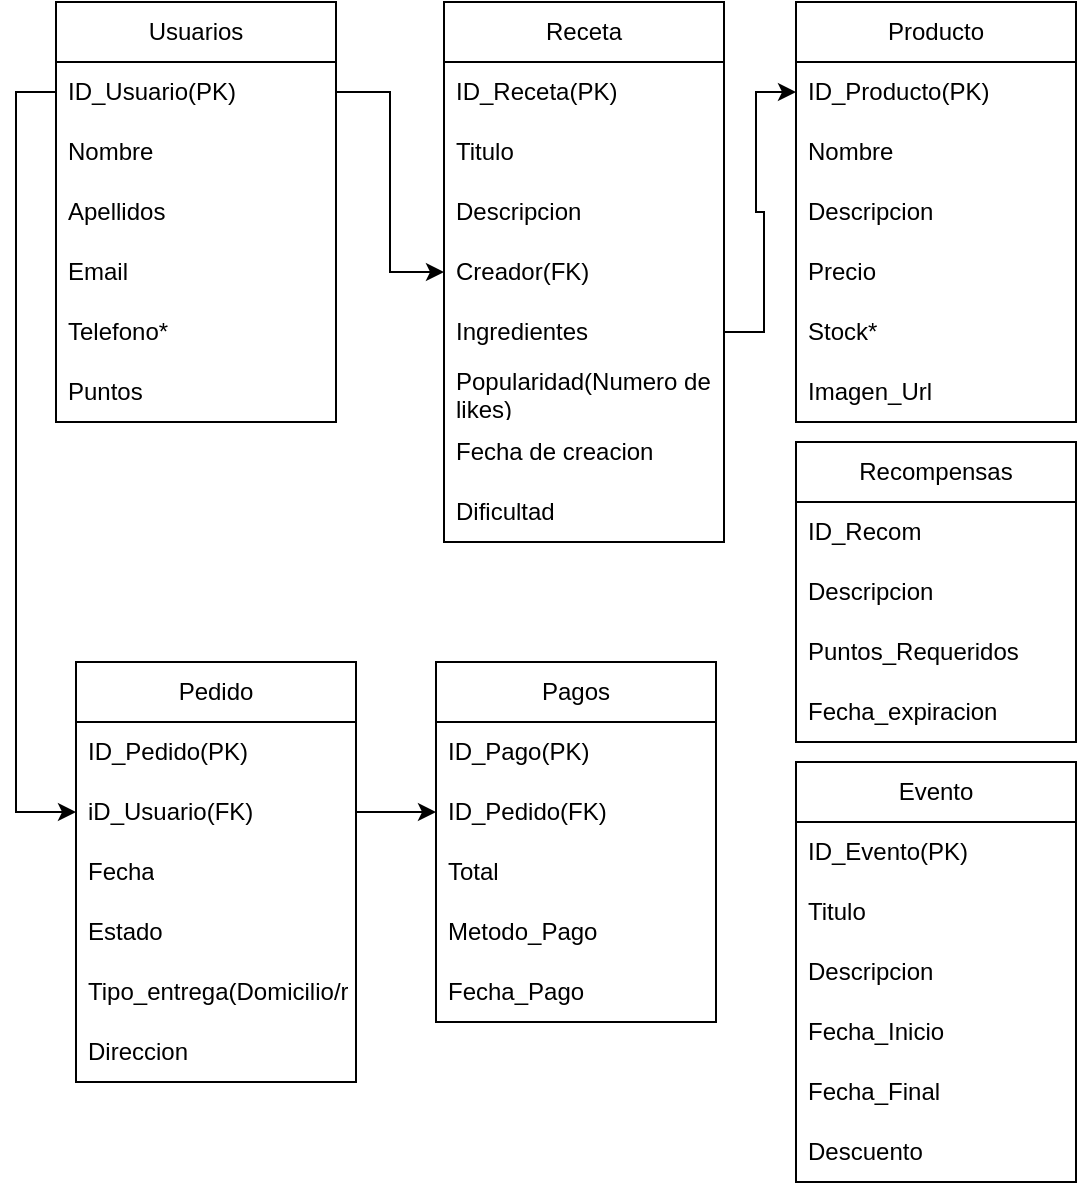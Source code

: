 <mxfile version="26.0.7">
  <diagram name="Página-1" id="b5XEIOz8MoeAmdPKxR5t">
    <mxGraphModel dx="1173" dy="599" grid="1" gridSize="10" guides="1" tooltips="1" connect="1" arrows="1" fold="1" page="1" pageScale="1" pageWidth="827" pageHeight="1169" math="0" shadow="0">
      <root>
        <mxCell id="0" />
        <mxCell id="1" parent="0" />
        <mxCell id="s8LBD46W32_by3i1lyGX-6" value="Usuarios" style="swimlane;fontStyle=0;childLayout=stackLayout;horizontal=1;startSize=30;horizontalStack=0;resizeParent=1;resizeParentMax=0;resizeLast=0;collapsible=1;marginBottom=0;whiteSpace=wrap;html=1;" vertex="1" parent="1">
          <mxGeometry x="220" y="90" width="140" height="210" as="geometry">
            <mxRectangle x="330" y="120" width="90" height="30" as="alternateBounds" />
          </mxGeometry>
        </mxCell>
        <mxCell id="s8LBD46W32_by3i1lyGX-7" value="ID_Usuario(PK)" style="text;strokeColor=none;fillColor=none;align=left;verticalAlign=middle;spacingLeft=4;spacingRight=4;overflow=hidden;points=[[0,0.5],[1,0.5]];portConstraint=eastwest;rotatable=0;whiteSpace=wrap;html=1;" vertex="1" parent="s8LBD46W32_by3i1lyGX-6">
          <mxGeometry y="30" width="140" height="30" as="geometry" />
        </mxCell>
        <mxCell id="s8LBD46W32_by3i1lyGX-8" value="Nombre" style="text;strokeColor=none;fillColor=none;align=left;verticalAlign=middle;spacingLeft=4;spacingRight=4;overflow=hidden;points=[[0,0.5],[1,0.5]];portConstraint=eastwest;rotatable=0;whiteSpace=wrap;html=1;" vertex="1" parent="s8LBD46W32_by3i1lyGX-6">
          <mxGeometry y="60" width="140" height="30" as="geometry" />
        </mxCell>
        <mxCell id="s8LBD46W32_by3i1lyGX-9" value="Apellidos" style="text;strokeColor=none;fillColor=none;align=left;verticalAlign=middle;spacingLeft=4;spacingRight=4;overflow=hidden;points=[[0,0.5],[1,0.5]];portConstraint=eastwest;rotatable=0;whiteSpace=wrap;html=1;" vertex="1" parent="s8LBD46W32_by3i1lyGX-6">
          <mxGeometry y="90" width="140" height="30" as="geometry" />
        </mxCell>
        <mxCell id="s8LBD46W32_by3i1lyGX-10" value="Email" style="text;strokeColor=none;fillColor=none;align=left;verticalAlign=middle;spacingLeft=4;spacingRight=4;overflow=hidden;points=[[0,0.5],[1,0.5]];portConstraint=eastwest;rotatable=0;whiteSpace=wrap;html=1;" vertex="1" parent="s8LBD46W32_by3i1lyGX-6">
          <mxGeometry y="120" width="140" height="30" as="geometry" />
        </mxCell>
        <mxCell id="s8LBD46W32_by3i1lyGX-11" value="Telefono*" style="text;strokeColor=none;fillColor=none;align=left;verticalAlign=middle;spacingLeft=4;spacingRight=4;overflow=hidden;points=[[0,0.5],[1,0.5]];portConstraint=eastwest;rotatable=0;whiteSpace=wrap;html=1;" vertex="1" parent="s8LBD46W32_by3i1lyGX-6">
          <mxGeometry y="150" width="140" height="30" as="geometry" />
        </mxCell>
        <mxCell id="s8LBD46W32_by3i1lyGX-12" value="Puntos" style="text;strokeColor=none;fillColor=none;align=left;verticalAlign=middle;spacingLeft=4;spacingRight=4;overflow=hidden;points=[[0,0.5],[1,0.5]];portConstraint=eastwest;rotatable=0;whiteSpace=wrap;html=1;" vertex="1" parent="s8LBD46W32_by3i1lyGX-6">
          <mxGeometry y="180" width="140" height="30" as="geometry" />
        </mxCell>
        <mxCell id="s8LBD46W32_by3i1lyGX-13" value="Producto" style="swimlane;fontStyle=0;childLayout=stackLayout;horizontal=1;startSize=30;horizontalStack=0;resizeParent=1;resizeParentMax=0;resizeLast=0;collapsible=1;marginBottom=0;whiteSpace=wrap;html=1;" vertex="1" parent="1">
          <mxGeometry x="590" y="90" width="140" height="210" as="geometry">
            <mxRectangle x="120" y="350" width="90" height="30" as="alternateBounds" />
          </mxGeometry>
        </mxCell>
        <mxCell id="s8LBD46W32_by3i1lyGX-14" value="ID_Producto(PK)" style="text;strokeColor=none;fillColor=none;align=left;verticalAlign=middle;spacingLeft=4;spacingRight=4;overflow=hidden;points=[[0,0.5],[1,0.5]];portConstraint=eastwest;rotatable=0;whiteSpace=wrap;html=1;" vertex="1" parent="s8LBD46W32_by3i1lyGX-13">
          <mxGeometry y="30" width="140" height="30" as="geometry" />
        </mxCell>
        <mxCell id="s8LBD46W32_by3i1lyGX-15" value="Nombre" style="text;strokeColor=none;fillColor=none;align=left;verticalAlign=middle;spacingLeft=4;spacingRight=4;overflow=hidden;points=[[0,0.5],[1,0.5]];portConstraint=eastwest;rotatable=0;whiteSpace=wrap;html=1;" vertex="1" parent="s8LBD46W32_by3i1lyGX-13">
          <mxGeometry y="60" width="140" height="30" as="geometry" />
        </mxCell>
        <mxCell id="s8LBD46W32_by3i1lyGX-16" value="Descripcion" style="text;strokeColor=none;fillColor=none;align=left;verticalAlign=middle;spacingLeft=4;spacingRight=4;overflow=hidden;points=[[0,0.5],[1,0.5]];portConstraint=eastwest;rotatable=0;whiteSpace=wrap;html=1;" vertex="1" parent="s8LBD46W32_by3i1lyGX-13">
          <mxGeometry y="90" width="140" height="30" as="geometry" />
        </mxCell>
        <mxCell id="s8LBD46W32_by3i1lyGX-17" value="Precio" style="text;strokeColor=none;fillColor=none;align=left;verticalAlign=middle;spacingLeft=4;spacingRight=4;overflow=hidden;points=[[0,0.5],[1,0.5]];portConstraint=eastwest;rotatable=0;whiteSpace=wrap;html=1;" vertex="1" parent="s8LBD46W32_by3i1lyGX-13">
          <mxGeometry y="120" width="140" height="30" as="geometry" />
        </mxCell>
        <mxCell id="s8LBD46W32_by3i1lyGX-18" value="Stock*" style="text;strokeColor=none;fillColor=none;align=left;verticalAlign=middle;spacingLeft=4;spacingRight=4;overflow=hidden;points=[[0,0.5],[1,0.5]];portConstraint=eastwest;rotatable=0;whiteSpace=wrap;html=1;" vertex="1" parent="s8LBD46W32_by3i1lyGX-13">
          <mxGeometry y="150" width="140" height="30" as="geometry" />
        </mxCell>
        <mxCell id="s8LBD46W32_by3i1lyGX-19" value="Imagen_Url" style="text;strokeColor=none;fillColor=none;align=left;verticalAlign=middle;spacingLeft=4;spacingRight=4;overflow=hidden;points=[[0,0.5],[1,0.5]];portConstraint=eastwest;rotatable=0;whiteSpace=wrap;html=1;" vertex="1" parent="s8LBD46W32_by3i1lyGX-13">
          <mxGeometry y="180" width="140" height="30" as="geometry" />
        </mxCell>
        <mxCell id="s8LBD46W32_by3i1lyGX-20" value="Receta" style="swimlane;fontStyle=0;childLayout=stackLayout;horizontal=1;startSize=30;horizontalStack=0;resizeParent=1;resizeParentMax=0;resizeLast=0;collapsible=1;marginBottom=0;whiteSpace=wrap;html=1;" vertex="1" parent="1">
          <mxGeometry x="414" y="90" width="140" height="270" as="geometry">
            <mxRectangle x="540" y="90" width="80" height="30" as="alternateBounds" />
          </mxGeometry>
        </mxCell>
        <mxCell id="s8LBD46W32_by3i1lyGX-21" value="ID_Receta(PK)" style="text;strokeColor=none;fillColor=none;align=left;verticalAlign=middle;spacingLeft=4;spacingRight=4;overflow=hidden;points=[[0,0.5],[1,0.5]];portConstraint=eastwest;rotatable=0;whiteSpace=wrap;html=1;" vertex="1" parent="s8LBD46W32_by3i1lyGX-20">
          <mxGeometry y="30" width="140" height="30" as="geometry" />
        </mxCell>
        <mxCell id="s8LBD46W32_by3i1lyGX-22" value="Titulo" style="text;strokeColor=none;fillColor=none;align=left;verticalAlign=middle;spacingLeft=4;spacingRight=4;overflow=hidden;points=[[0,0.5],[1,0.5]];portConstraint=eastwest;rotatable=0;whiteSpace=wrap;html=1;" vertex="1" parent="s8LBD46W32_by3i1lyGX-20">
          <mxGeometry y="60" width="140" height="30" as="geometry" />
        </mxCell>
        <mxCell id="s8LBD46W32_by3i1lyGX-23" value="Descripcion" style="text;strokeColor=none;fillColor=none;align=left;verticalAlign=middle;spacingLeft=4;spacingRight=4;overflow=hidden;points=[[0,0.5],[1,0.5]];portConstraint=eastwest;rotatable=0;whiteSpace=wrap;html=1;" vertex="1" parent="s8LBD46W32_by3i1lyGX-20">
          <mxGeometry y="90" width="140" height="30" as="geometry" />
        </mxCell>
        <mxCell id="s8LBD46W32_by3i1lyGX-24" value="Creador(FK)" style="text;strokeColor=none;fillColor=none;align=left;verticalAlign=middle;spacingLeft=4;spacingRight=4;overflow=hidden;points=[[0,0.5],[1,0.5]];portConstraint=eastwest;rotatable=0;whiteSpace=wrap;html=1;" vertex="1" parent="s8LBD46W32_by3i1lyGX-20">
          <mxGeometry y="120" width="140" height="30" as="geometry" />
        </mxCell>
        <mxCell id="s8LBD46W32_by3i1lyGX-25" value="Ingredientes" style="text;strokeColor=none;fillColor=none;align=left;verticalAlign=middle;spacingLeft=4;spacingRight=4;overflow=hidden;points=[[0,0.5],[1,0.5]];portConstraint=eastwest;rotatable=0;whiteSpace=wrap;html=1;" vertex="1" parent="s8LBD46W32_by3i1lyGX-20">
          <mxGeometry y="150" width="140" height="30" as="geometry" />
        </mxCell>
        <mxCell id="s8LBD46W32_by3i1lyGX-26" value="Popularidad(Numero de likes)" style="text;strokeColor=none;fillColor=none;align=left;verticalAlign=middle;spacingLeft=4;spacingRight=4;overflow=hidden;points=[[0,0.5],[1,0.5]];portConstraint=eastwest;rotatable=0;whiteSpace=wrap;html=1;" vertex="1" parent="s8LBD46W32_by3i1lyGX-20">
          <mxGeometry y="180" width="140" height="30" as="geometry" />
        </mxCell>
        <mxCell id="s8LBD46W32_by3i1lyGX-27" value="Fecha de creacion" style="text;strokeColor=none;fillColor=none;align=left;verticalAlign=middle;spacingLeft=4;spacingRight=4;overflow=hidden;points=[[0,0.5],[1,0.5]];portConstraint=eastwest;rotatable=0;whiteSpace=wrap;html=1;" vertex="1" parent="s8LBD46W32_by3i1lyGX-20">
          <mxGeometry y="210" width="140" height="30" as="geometry" />
        </mxCell>
        <mxCell id="s8LBD46W32_by3i1lyGX-28" value="Dificultad" style="text;strokeColor=none;fillColor=none;align=left;verticalAlign=middle;spacingLeft=4;spacingRight=4;overflow=hidden;points=[[0,0.5],[1,0.5]];portConstraint=eastwest;rotatable=0;whiteSpace=wrap;html=1;" vertex="1" parent="s8LBD46W32_by3i1lyGX-20">
          <mxGeometry y="240" width="140" height="30" as="geometry" />
        </mxCell>
        <mxCell id="s8LBD46W32_by3i1lyGX-33" value="Pedido" style="swimlane;fontStyle=0;childLayout=stackLayout;horizontal=1;startSize=30;horizontalStack=0;resizeParent=1;resizeParentMax=0;resizeLast=0;collapsible=1;marginBottom=0;whiteSpace=wrap;html=1;" vertex="1" parent="1">
          <mxGeometry x="230" y="420" width="140" height="210" as="geometry">
            <mxRectangle x="570" y="470" width="80" height="30" as="alternateBounds" />
          </mxGeometry>
        </mxCell>
        <mxCell id="s8LBD46W32_by3i1lyGX-34" value="ID_Pedido(PK)" style="text;strokeColor=none;fillColor=none;align=left;verticalAlign=middle;spacingLeft=4;spacingRight=4;overflow=hidden;points=[[0,0.5],[1,0.5]];portConstraint=eastwest;rotatable=0;whiteSpace=wrap;html=1;" vertex="1" parent="s8LBD46W32_by3i1lyGX-33">
          <mxGeometry y="30" width="140" height="30" as="geometry" />
        </mxCell>
        <mxCell id="s8LBD46W32_by3i1lyGX-35" value="iD_Usuario(FK)" style="text;strokeColor=none;fillColor=none;align=left;verticalAlign=middle;spacingLeft=4;spacingRight=4;overflow=hidden;points=[[0,0.5],[1,0.5]];portConstraint=eastwest;rotatable=0;whiteSpace=wrap;html=1;" vertex="1" parent="s8LBD46W32_by3i1lyGX-33">
          <mxGeometry y="60" width="140" height="30" as="geometry" />
        </mxCell>
        <mxCell id="s8LBD46W32_by3i1lyGX-36" value="Fecha" style="text;strokeColor=none;fillColor=none;align=left;verticalAlign=middle;spacingLeft=4;spacingRight=4;overflow=hidden;points=[[0,0.5],[1,0.5]];portConstraint=eastwest;rotatable=0;whiteSpace=wrap;html=1;" vertex="1" parent="s8LBD46W32_by3i1lyGX-33">
          <mxGeometry y="90" width="140" height="30" as="geometry" />
        </mxCell>
        <mxCell id="s8LBD46W32_by3i1lyGX-37" value="Estado" style="text;strokeColor=none;fillColor=none;align=left;verticalAlign=middle;spacingLeft=4;spacingRight=4;overflow=hidden;points=[[0,0.5],[1,0.5]];portConstraint=eastwest;rotatable=0;whiteSpace=wrap;html=1;" vertex="1" parent="s8LBD46W32_by3i1lyGX-33">
          <mxGeometry y="120" width="140" height="30" as="geometry" />
        </mxCell>
        <mxCell id="s8LBD46W32_by3i1lyGX-38" value="Tipo_entrega(Domicilio/recogida)" style="text;strokeColor=none;fillColor=none;align=left;verticalAlign=middle;spacingLeft=4;spacingRight=4;overflow=hidden;points=[[0,0.5],[1,0.5]];portConstraint=eastwest;rotatable=0;whiteSpace=wrap;html=1;" vertex="1" parent="s8LBD46W32_by3i1lyGX-33">
          <mxGeometry y="150" width="140" height="30" as="geometry" />
        </mxCell>
        <mxCell id="s8LBD46W32_by3i1lyGX-39" value="Direccion" style="text;strokeColor=none;fillColor=none;align=left;verticalAlign=middle;spacingLeft=4;spacingRight=4;overflow=hidden;points=[[0,0.5],[1,0.5]];portConstraint=eastwest;rotatable=0;whiteSpace=wrap;html=1;" vertex="1" parent="s8LBD46W32_by3i1lyGX-33">
          <mxGeometry y="180" width="140" height="30" as="geometry" />
        </mxCell>
        <mxCell id="s8LBD46W32_by3i1lyGX-41" value="Evento" style="swimlane;fontStyle=0;childLayout=stackLayout;horizontal=1;startSize=30;horizontalStack=0;resizeParent=1;resizeParentMax=0;resizeLast=0;collapsible=1;marginBottom=0;whiteSpace=wrap;html=1;" vertex="1" parent="1">
          <mxGeometry x="590" y="470" width="140" height="210" as="geometry">
            <mxRectangle x="610" y="580" width="80" height="30" as="alternateBounds" />
          </mxGeometry>
        </mxCell>
        <mxCell id="s8LBD46W32_by3i1lyGX-42" value="ID_Evento(PK)" style="text;strokeColor=none;fillColor=none;align=left;verticalAlign=middle;spacingLeft=4;spacingRight=4;overflow=hidden;points=[[0,0.5],[1,0.5]];portConstraint=eastwest;rotatable=0;whiteSpace=wrap;html=1;" vertex="1" parent="s8LBD46W32_by3i1lyGX-41">
          <mxGeometry y="30" width="140" height="30" as="geometry" />
        </mxCell>
        <mxCell id="s8LBD46W32_by3i1lyGX-43" value="Titulo" style="text;strokeColor=none;fillColor=none;align=left;verticalAlign=middle;spacingLeft=4;spacingRight=4;overflow=hidden;points=[[0,0.5],[1,0.5]];portConstraint=eastwest;rotatable=0;whiteSpace=wrap;html=1;" vertex="1" parent="s8LBD46W32_by3i1lyGX-41">
          <mxGeometry y="60" width="140" height="30" as="geometry" />
        </mxCell>
        <mxCell id="s8LBD46W32_by3i1lyGX-44" value="Descripcion" style="text;strokeColor=none;fillColor=none;align=left;verticalAlign=middle;spacingLeft=4;spacingRight=4;overflow=hidden;points=[[0,0.5],[1,0.5]];portConstraint=eastwest;rotatable=0;whiteSpace=wrap;html=1;" vertex="1" parent="s8LBD46W32_by3i1lyGX-41">
          <mxGeometry y="90" width="140" height="30" as="geometry" />
        </mxCell>
        <mxCell id="s8LBD46W32_by3i1lyGX-45" value="Fecha_Inicio" style="text;strokeColor=none;fillColor=none;align=left;verticalAlign=middle;spacingLeft=4;spacingRight=4;overflow=hidden;points=[[0,0.5],[1,0.5]];portConstraint=eastwest;rotatable=0;whiteSpace=wrap;html=1;" vertex="1" parent="s8LBD46W32_by3i1lyGX-41">
          <mxGeometry y="120" width="140" height="30" as="geometry" />
        </mxCell>
        <mxCell id="s8LBD46W32_by3i1lyGX-46" value="Fecha_Final" style="text;strokeColor=none;fillColor=none;align=left;verticalAlign=middle;spacingLeft=4;spacingRight=4;overflow=hidden;points=[[0,0.5],[1,0.5]];portConstraint=eastwest;rotatable=0;whiteSpace=wrap;html=1;" vertex="1" parent="s8LBD46W32_by3i1lyGX-41">
          <mxGeometry y="150" width="140" height="30" as="geometry" />
        </mxCell>
        <mxCell id="s8LBD46W32_by3i1lyGX-47" value="Descuento" style="text;strokeColor=none;fillColor=none;align=left;verticalAlign=middle;spacingLeft=4;spacingRight=4;overflow=hidden;points=[[0,0.5],[1,0.5]];portConstraint=eastwest;rotatable=0;whiteSpace=wrap;html=1;" vertex="1" parent="s8LBD46W32_by3i1lyGX-41">
          <mxGeometry y="180" width="140" height="30" as="geometry" />
        </mxCell>
        <mxCell id="s8LBD46W32_by3i1lyGX-53" value="Recompensas" style="swimlane;fontStyle=0;childLayout=stackLayout;horizontal=1;startSize=30;horizontalStack=0;resizeParent=1;resizeParentMax=0;resizeLast=0;collapsible=1;marginBottom=0;whiteSpace=wrap;html=1;" vertex="1" parent="1">
          <mxGeometry x="590" y="310" width="140" height="150" as="geometry">
            <mxRectangle x="400" y="420" width="120" height="30" as="alternateBounds" />
          </mxGeometry>
        </mxCell>
        <mxCell id="s8LBD46W32_by3i1lyGX-54" value="ID_Recom" style="text;strokeColor=none;fillColor=none;align=left;verticalAlign=middle;spacingLeft=4;spacingRight=4;overflow=hidden;points=[[0,0.5],[1,0.5]];portConstraint=eastwest;rotatable=0;whiteSpace=wrap;html=1;" vertex="1" parent="s8LBD46W32_by3i1lyGX-53">
          <mxGeometry y="30" width="140" height="30" as="geometry" />
        </mxCell>
        <mxCell id="s8LBD46W32_by3i1lyGX-55" value="Descripcion" style="text;strokeColor=none;fillColor=none;align=left;verticalAlign=middle;spacingLeft=4;spacingRight=4;overflow=hidden;points=[[0,0.5],[1,0.5]];portConstraint=eastwest;rotatable=0;whiteSpace=wrap;html=1;" vertex="1" parent="s8LBD46W32_by3i1lyGX-53">
          <mxGeometry y="60" width="140" height="30" as="geometry" />
        </mxCell>
        <mxCell id="s8LBD46W32_by3i1lyGX-56" value="Puntos_Requeridos" style="text;strokeColor=none;fillColor=none;align=left;verticalAlign=middle;spacingLeft=4;spacingRight=4;overflow=hidden;points=[[0,0.5],[1,0.5]];portConstraint=eastwest;rotatable=0;whiteSpace=wrap;html=1;" vertex="1" parent="s8LBD46W32_by3i1lyGX-53">
          <mxGeometry y="90" width="140" height="30" as="geometry" />
        </mxCell>
        <mxCell id="s8LBD46W32_by3i1lyGX-57" value="Fecha_expiracion" style="text;strokeColor=none;fillColor=none;align=left;verticalAlign=middle;spacingLeft=4;spacingRight=4;overflow=hidden;points=[[0,0.5],[1,0.5]];portConstraint=eastwest;rotatable=0;whiteSpace=wrap;html=1;" vertex="1" parent="s8LBD46W32_by3i1lyGX-53">
          <mxGeometry y="120" width="140" height="30" as="geometry" />
        </mxCell>
        <mxCell id="s8LBD46W32_by3i1lyGX-58" value="Pagos" style="swimlane;fontStyle=0;childLayout=stackLayout;horizontal=1;startSize=30;horizontalStack=0;resizeParent=1;resizeParentMax=0;resizeLast=0;collapsible=1;marginBottom=0;whiteSpace=wrap;html=1;" vertex="1" parent="1">
          <mxGeometry x="410" y="420" width="140" height="180" as="geometry">
            <mxRectangle x="630" y="410" width="70" height="30" as="alternateBounds" />
          </mxGeometry>
        </mxCell>
        <mxCell id="s8LBD46W32_by3i1lyGX-59" value="ID_Pago(PK)" style="text;strokeColor=none;fillColor=none;align=left;verticalAlign=middle;spacingLeft=4;spacingRight=4;overflow=hidden;points=[[0,0.5],[1,0.5]];portConstraint=eastwest;rotatable=0;whiteSpace=wrap;html=1;" vertex="1" parent="s8LBD46W32_by3i1lyGX-58">
          <mxGeometry y="30" width="140" height="30" as="geometry" />
        </mxCell>
        <mxCell id="s8LBD46W32_by3i1lyGX-60" value="ID_Pedido(FK)" style="text;strokeColor=none;fillColor=none;align=left;verticalAlign=middle;spacingLeft=4;spacingRight=4;overflow=hidden;points=[[0,0.5],[1,0.5]];portConstraint=eastwest;rotatable=0;whiteSpace=wrap;html=1;" vertex="1" parent="s8LBD46W32_by3i1lyGX-58">
          <mxGeometry y="60" width="140" height="30" as="geometry" />
        </mxCell>
        <mxCell id="s8LBD46W32_by3i1lyGX-61" value="Total" style="text;strokeColor=none;fillColor=none;align=left;verticalAlign=middle;spacingLeft=4;spacingRight=4;overflow=hidden;points=[[0,0.5],[1,0.5]];portConstraint=eastwest;rotatable=0;whiteSpace=wrap;html=1;" vertex="1" parent="s8LBD46W32_by3i1lyGX-58">
          <mxGeometry y="90" width="140" height="30" as="geometry" />
        </mxCell>
        <mxCell id="s8LBD46W32_by3i1lyGX-62" value="Metodo_Pago" style="text;strokeColor=none;fillColor=none;align=left;verticalAlign=middle;spacingLeft=4;spacingRight=4;overflow=hidden;points=[[0,0.5],[1,0.5]];portConstraint=eastwest;rotatable=0;whiteSpace=wrap;html=1;" vertex="1" parent="s8LBD46W32_by3i1lyGX-58">
          <mxGeometry y="120" width="140" height="30" as="geometry" />
        </mxCell>
        <mxCell id="s8LBD46W32_by3i1lyGX-63" value="Fecha_Pago" style="text;strokeColor=none;fillColor=none;align=left;verticalAlign=middle;spacingLeft=4;spacingRight=4;overflow=hidden;points=[[0,0.5],[1,0.5]];portConstraint=eastwest;rotatable=0;whiteSpace=wrap;html=1;" vertex="1" parent="s8LBD46W32_by3i1lyGX-58">
          <mxGeometry y="150" width="140" height="30" as="geometry" />
        </mxCell>
        <mxCell id="s8LBD46W32_by3i1lyGX-66" style="edgeStyle=orthogonalEdgeStyle;rounded=0;orthogonalLoop=1;jettySize=auto;html=1;exitX=0;exitY=0.5;exitDx=0;exitDy=0;" edge="1" parent="1" source="s8LBD46W32_by3i1lyGX-7" target="s8LBD46W32_by3i1lyGX-35">
          <mxGeometry relative="1" as="geometry" />
        </mxCell>
        <mxCell id="s8LBD46W32_by3i1lyGX-67" style="edgeStyle=orthogonalEdgeStyle;rounded=0;orthogonalLoop=1;jettySize=auto;html=1;exitX=1;exitY=0.5;exitDx=0;exitDy=0;entryX=0;entryY=0.5;entryDx=0;entryDy=0;" edge="1" parent="1" source="s8LBD46W32_by3i1lyGX-7" target="s8LBD46W32_by3i1lyGX-24">
          <mxGeometry relative="1" as="geometry" />
        </mxCell>
        <mxCell id="s8LBD46W32_by3i1lyGX-68" style="edgeStyle=orthogonalEdgeStyle;rounded=0;orthogonalLoop=1;jettySize=auto;html=1;exitX=1;exitY=0.5;exitDx=0;exitDy=0;entryX=0;entryY=0.5;entryDx=0;entryDy=0;" edge="1" parent="1" source="s8LBD46W32_by3i1lyGX-35" target="s8LBD46W32_by3i1lyGX-60">
          <mxGeometry relative="1" as="geometry" />
        </mxCell>
        <mxCell id="s8LBD46W32_by3i1lyGX-69" style="edgeStyle=orthogonalEdgeStyle;rounded=0;orthogonalLoop=1;jettySize=auto;html=1;exitX=1;exitY=0.5;exitDx=0;exitDy=0;entryX=0;entryY=0.5;entryDx=0;entryDy=0;" edge="1" parent="1" source="s8LBD46W32_by3i1lyGX-25" target="s8LBD46W32_by3i1lyGX-14">
          <mxGeometry relative="1" as="geometry" />
        </mxCell>
      </root>
    </mxGraphModel>
  </diagram>
</mxfile>
